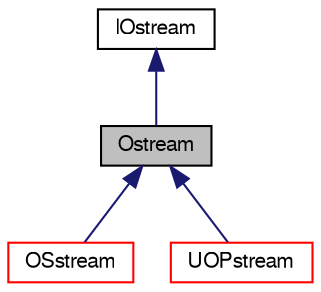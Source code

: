digraph "Ostream"
{
  bgcolor="transparent";
  edge [fontname="FreeSans",fontsize="10",labelfontname="FreeSans",labelfontsize="10"];
  node [fontname="FreeSans",fontsize="10",shape=record];
  Node0 [label="Ostream",height=0.2,width=0.4,color="black", fillcolor="grey75", style="filled", fontcolor="black"];
  Node1 -> Node0 [dir="back",color="midnightblue",fontsize="10",style="solid",fontname="FreeSans"];
  Node1 [label="IOstream",height=0.2,width=0.4,color="black",URL="$a26226.html",tooltip="An IOstream is an abstract base class for all input/output systems; be they streams, files, token lists etc. "];
  Node0 -> Node2 [dir="back",color="midnightblue",fontsize="10",style="solid",fontname="FreeSans"];
  Node2 [label="OSstream",height=0.2,width=0.4,color="red",URL="$a26290.html",tooltip="Generic output stream. "];
  Node0 -> Node10 [dir="back",color="midnightblue",fontsize="10",style="solid",fontname="FreeSans"];
  Node10 [label="UOPstream",height=0.2,width=0.4,color="red",URL="$a26262.html",tooltip="Output inter-processor communications stream operating on external buffer. "];
}
